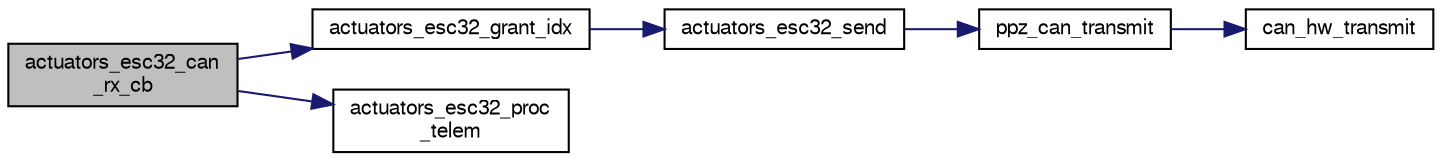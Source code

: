 digraph "actuators_esc32_can_rx_cb"
{
  edge [fontname="FreeSans",fontsize="10",labelfontname="FreeSans",labelfontsize="10"];
  node [fontname="FreeSans",fontsize="10",shape=record];
  rankdir="LR";
  Node1 [label="actuators_esc32_can\l_rx_cb",height=0.2,width=0.4,color="black", fillcolor="grey75", style="filled", fontcolor="black"];
  Node1 -> Node2 [color="midnightblue",fontsize="10",style="solid",fontname="FreeSans"];
  Node2 [label="actuators_esc32_grant_idx",height=0.2,width=0.4,color="black", fillcolor="white", style="filled",URL="$actuators__esc32_8c.html#ae2311b30f312b1a622644defc5d02af3",tooltip="When we receive a message to grant an id. "];
  Node2 -> Node3 [color="midnightblue",fontsize="10",style="solid",fontname="FreeSans"];
  Node3 [label="actuators_esc32_send",height=0.2,width=0.4,color="black", fillcolor="white", style="filled",URL="$actuators__esc32_8c.html#a75c8939cf86b3c06fde5ef6ac0dcc621",tooltip="Transmit a message on the CAN bus. "];
  Node3 -> Node4 [color="midnightblue",fontsize="10",style="solid",fontname="FreeSans"];
  Node4 [label="ppz_can_transmit",height=0.2,width=0.4,color="black", fillcolor="white", style="filled",URL="$can_8c.html#a152615d451206e5d152705c704cdf89f"];
  Node4 -> Node5 [color="midnightblue",fontsize="10",style="solid",fontname="FreeSans"];
  Node5 [label="can_hw_transmit",height=0.2,width=0.4,color="black", fillcolor="white", style="filled",URL="$can__arch_8c.html#ad218f19fbf59d6dd7b788899dfd50b25"];
  Node1 -> Node6 [color="midnightblue",fontsize="10",style="solid",fontname="FreeSans"];
  Node6 [label="actuators_esc32_proc\l_telem",height=0.2,width=0.4,color="black", fillcolor="white", style="filled",URL="$actuators__esc32_8c.html#afd6425e413c12e0db8fb154c960951f7",tooltip="When we receive a telemetry message. "];
}

